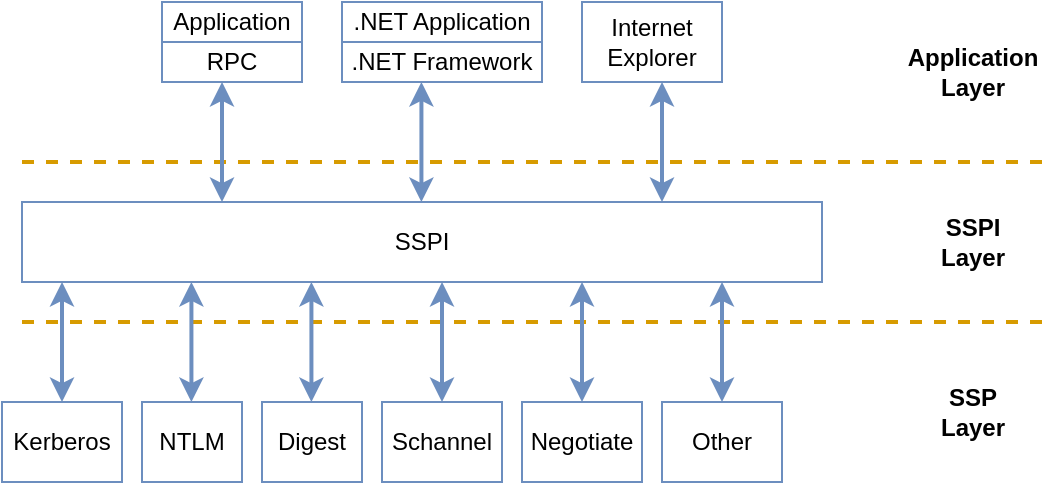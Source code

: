 <mxfile version="14.1.5" type="device"><diagram id="dGEzBBLmkbHiFxfr-dqh" name="第 1 页"><mxGraphModel dx="621" dy="552" grid="1" gridSize="10" guides="1" tooltips="1" connect="1" arrows="1" fold="1" page="1" pageScale="1" pageWidth="827" pageHeight="1169" math="0" shadow="0"><root><mxCell id="0"/><mxCell id="1" parent="0"/><mxCell id="T7e8YDepqY6Ew8gY53wH-1" value="SSPI" style="rounded=0;whiteSpace=wrap;html=1;strokeColor=#6c8ebf;fillColor=#FFFFFF;" vertex="1" parent="1"><mxGeometry x="160" y="440" width="400" height="40" as="geometry"/></mxCell><mxCell id="T7e8YDepqY6Ew8gY53wH-3" value="" style="endArrow=none;html=1;jumpStyle=none;jumpSize=15;dashed=1;fontStyle=0;strokeWidth=2;fillColor=#ffe6cc;strokeColor=#d79b00;" edge="1" parent="1"><mxGeometry width="50" height="50" relative="1" as="geometry"><mxPoint x="160" y="420" as="sourcePoint"/><mxPoint x="670" y="420" as="targetPoint"/></mxGeometry></mxCell><mxCell id="T7e8YDepqY6Ew8gY53wH-6" value="SSPI&lt;br&gt;Layer" style="text;html=1;align=center;verticalAlign=middle;resizable=0;points=[];autosize=1;fontStyle=1" vertex="1" parent="1"><mxGeometry x="610" y="445" width="50" height="30" as="geometry"/></mxCell><mxCell id="T7e8YDepqY6Ew8gY53wH-7" value="" style="endArrow=none;html=1;jumpStyle=none;jumpSize=15;dashed=1;fontStyle=0;strokeWidth=2;fillColor=#ffe6cc;strokeColor=#d79b00;" edge="1" parent="1"><mxGeometry width="50" height="50" relative="1" as="geometry"><mxPoint x="160" y="500" as="sourcePoint"/><mxPoint x="670" y="500" as="targetPoint"/></mxGeometry></mxCell><mxCell id="T7e8YDepqY6Ew8gY53wH-8" value="Application&lt;br&gt;Layer" style="text;html=1;align=center;verticalAlign=middle;resizable=0;points=[];autosize=1;fontStyle=1" vertex="1" parent="1"><mxGeometry x="595" y="360" width="80" height="30" as="geometry"/></mxCell><mxCell id="T7e8YDepqY6Ew8gY53wH-9" value="SSP&lt;br&gt;Layer" style="text;html=1;align=center;verticalAlign=middle;resizable=0;points=[];autosize=1;fontStyle=1" vertex="1" parent="1"><mxGeometry x="610" y="530" width="50" height="30" as="geometry"/></mxCell><mxCell id="T7e8YDepqY6Ew8gY53wH-11" value="Application" style="rounded=0;whiteSpace=wrap;html=1;strokeColor=#6c8ebf;fillColor=#FFFFFF;" vertex="1" parent="1"><mxGeometry x="230" y="340" width="70" height="20" as="geometry"/></mxCell><mxCell id="T7e8YDepqY6Ew8gY53wH-12" value="RPC" style="rounded=0;whiteSpace=wrap;html=1;strokeColor=#6c8ebf;fillColor=#FFFFFF;" vertex="1" parent="1"><mxGeometry x="230" y="360" width="70" height="20" as="geometry"/></mxCell><mxCell id="T7e8YDepqY6Ew8gY53wH-13" value="" style="endArrow=classic;startArrow=classic;html=1;strokeWidth=2;exitX=0.25;exitY=0;exitDx=0;exitDy=0;fillColor=#dae8fc;strokeColor=#6c8ebf;" edge="1" parent="1" source="T7e8YDepqY6Ew8gY53wH-1"><mxGeometry width="50" height="50" relative="1" as="geometry"><mxPoint x="320" y="400" as="sourcePoint"/><mxPoint x="260" y="380" as="targetPoint"/></mxGeometry></mxCell><mxCell id="T7e8YDepqY6Ew8gY53wH-14" value="" style="endArrow=classic;startArrow=classic;html=1;strokeWidth=2;exitX=0.25;exitY=0;exitDx=0;exitDy=0;fillColor=#dae8fc;strokeColor=#6c8ebf;" edge="1" parent="1"><mxGeometry width="50" height="50" relative="1" as="geometry"><mxPoint x="359.71" y="440" as="sourcePoint"/><mxPoint x="359.71" y="380" as="targetPoint"/></mxGeometry></mxCell><mxCell id="T7e8YDepqY6Ew8gY53wH-15" value=".NET Application" style="rounded=0;whiteSpace=wrap;html=1;strokeColor=#6c8ebf;fillColor=#FFFFFF;" vertex="1" parent="1"><mxGeometry x="320" y="340" width="100" height="20" as="geometry"/></mxCell><mxCell id="T7e8YDepqY6Ew8gY53wH-16" value=".NET Framework" style="rounded=0;whiteSpace=wrap;html=1;strokeColor=#6c8ebf;fillColor=#FFFFFF;" vertex="1" parent="1"><mxGeometry x="320" y="360" width="100" height="20" as="geometry"/></mxCell><mxCell id="T7e8YDepqY6Ew8gY53wH-17" value="" style="endArrow=classic;startArrow=classic;html=1;strokeWidth=2;exitX=0.25;exitY=0;exitDx=0;exitDy=0;fillColor=#dae8fc;strokeColor=#6c8ebf;" edge="1" parent="1"><mxGeometry width="50" height="50" relative="1" as="geometry"><mxPoint x="480.0" y="440" as="sourcePoint"/><mxPoint x="480.0" y="380" as="targetPoint"/></mxGeometry></mxCell><mxCell id="T7e8YDepqY6Ew8gY53wH-19" value="Internet&lt;br&gt;Explorer" style="rounded=0;whiteSpace=wrap;html=1;strokeColor=#6c8ebf;fillColor=#FFFFFF;" vertex="1" parent="1"><mxGeometry x="440" y="340" width="70" height="40" as="geometry"/></mxCell><mxCell id="T7e8YDepqY6Ew8gY53wH-20" value="" style="endArrow=classic;startArrow=classic;html=1;strokeWidth=2;exitX=0.25;exitY=0;exitDx=0;exitDy=0;fillColor=#dae8fc;strokeColor=#6c8ebf;" edge="1" parent="1"><mxGeometry width="50" height="50" relative="1" as="geometry"><mxPoint x="180" y="540" as="sourcePoint"/><mxPoint x="180" y="480" as="targetPoint"/></mxGeometry></mxCell><mxCell id="T7e8YDepqY6Ew8gY53wH-21" value="Kerberos" style="rounded=0;whiteSpace=wrap;html=1;strokeColor=#6c8ebf;fillColor=#FFFFFF;" vertex="1" parent="1"><mxGeometry x="150" y="540" width="60" height="40" as="geometry"/></mxCell><mxCell id="T7e8YDepqY6Ew8gY53wH-22" value="" style="endArrow=classic;startArrow=classic;html=1;strokeWidth=2;exitX=0.25;exitY=0;exitDx=0;exitDy=0;fillColor=#dae8fc;strokeColor=#6c8ebf;" edge="1" parent="1"><mxGeometry width="50" height="50" relative="1" as="geometry"><mxPoint x="244.71" y="540" as="sourcePoint"/><mxPoint x="244.71" y="480" as="targetPoint"/></mxGeometry></mxCell><mxCell id="T7e8YDepqY6Ew8gY53wH-23" value="NTLM" style="rounded=0;whiteSpace=wrap;html=1;strokeColor=#6c8ebf;fillColor=#FFFFFF;" vertex="1" parent="1"><mxGeometry x="220" y="540" width="50" height="40" as="geometry"/></mxCell><mxCell id="T7e8YDepqY6Ew8gY53wH-24" value="" style="endArrow=classic;startArrow=classic;html=1;strokeWidth=2;exitX=0.25;exitY=0;exitDx=0;exitDy=0;fillColor=#dae8fc;strokeColor=#6c8ebf;" edge="1" parent="1"><mxGeometry width="50" height="50" relative="1" as="geometry"><mxPoint x="304.71" y="540" as="sourcePoint"/><mxPoint x="304.71" y="480" as="targetPoint"/></mxGeometry></mxCell><mxCell id="T7e8YDepqY6Ew8gY53wH-25" value="Digest" style="rounded=0;whiteSpace=wrap;html=1;strokeColor=#6c8ebf;fillColor=#FFFFFF;" vertex="1" parent="1"><mxGeometry x="280" y="540" width="50" height="40" as="geometry"/></mxCell><mxCell id="T7e8YDepqY6Ew8gY53wH-26" value="" style="endArrow=classic;startArrow=classic;html=1;strokeWidth=2;exitX=0.25;exitY=0;exitDx=0;exitDy=0;fillColor=#dae8fc;strokeColor=#6c8ebf;" edge="1" parent="1"><mxGeometry width="50" height="50" relative="1" as="geometry"><mxPoint x="370" y="540" as="sourcePoint"/><mxPoint x="370" y="480" as="targetPoint"/></mxGeometry></mxCell><mxCell id="T7e8YDepqY6Ew8gY53wH-27" value="Schannel" style="rounded=0;whiteSpace=wrap;html=1;strokeColor=#6c8ebf;fillColor=#FFFFFF;" vertex="1" parent="1"><mxGeometry x="340" y="540" width="60" height="40" as="geometry"/></mxCell><mxCell id="T7e8YDepqY6Ew8gY53wH-28" value="" style="endArrow=classic;startArrow=classic;html=1;strokeWidth=2;exitX=0.25;exitY=0;exitDx=0;exitDy=0;fillColor=#dae8fc;strokeColor=#6c8ebf;" edge="1" parent="1"><mxGeometry width="50" height="50" relative="1" as="geometry"><mxPoint x="440" y="540" as="sourcePoint"/><mxPoint x="440" y="480" as="targetPoint"/></mxGeometry></mxCell><mxCell id="T7e8YDepqY6Ew8gY53wH-29" value="Negotiate" style="rounded=0;whiteSpace=wrap;html=1;strokeColor=#6c8ebf;fillColor=#FFFFFF;" vertex="1" parent="1"><mxGeometry x="410" y="540" width="60" height="40" as="geometry"/></mxCell><mxCell id="T7e8YDepqY6Ew8gY53wH-30" value="" style="endArrow=classic;startArrow=classic;html=1;strokeWidth=2;exitX=0.25;exitY=0;exitDx=0;exitDy=0;fillColor=#dae8fc;strokeColor=#6c8ebf;" edge="1" parent="1"><mxGeometry width="50" height="50" relative="1" as="geometry"><mxPoint x="510" y="540" as="sourcePoint"/><mxPoint x="510" y="480" as="targetPoint"/></mxGeometry></mxCell><mxCell id="T7e8YDepqY6Ew8gY53wH-31" value="Other" style="rounded=0;whiteSpace=wrap;html=1;strokeColor=#6c8ebf;fillColor=#FFFFFF;" vertex="1" parent="1"><mxGeometry x="480" y="540" width="60" height="40" as="geometry"/></mxCell></root></mxGraphModel></diagram></mxfile>